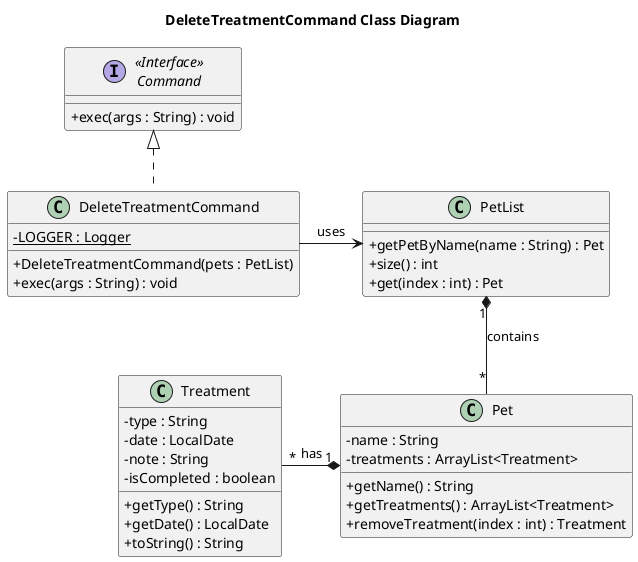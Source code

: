 @startuml
skinparam classAttributeIconSize 0
title DeleteTreatmentCommand Class Diagram

class DeleteTreatmentCommand {
    - {static} LOGGER : Logger
    + DeleteTreatmentCommand(pets : PetList)
    + exec(args : String) : void
}

interface "<<Interface>>\nCommand" as Command {
    + exec(args : String) : void
}

class PetList {
    + getPetByName(name : String) : Pet
    + size() : int
    + get(index : int) : Pet
}

class Pet {
    - name : String
    - treatments : ArrayList<Treatment>
    + getName() : String
    + getTreatments() : ArrayList<Treatment>
    + removeTreatment(index : int) : Treatment
}

class Treatment {
    - type : String
    - date : LocalDate
    - note : String
    - isCompleted : boolean
    + getType() : String
    + getDate() : LocalDate
    + toString() : String
}

Command <|.. DeleteTreatmentCommand
DeleteTreatmentCommand -right-> PetList : uses
PetList "1" *-- "*" Pet : contains
Pet "1" *-left- "*" Treatment : has

@enduml

